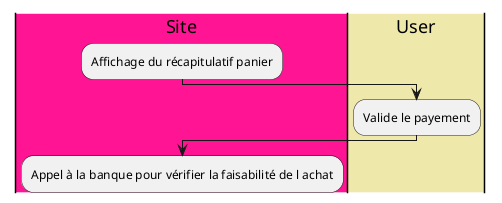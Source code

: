 @startuml Exercice2

|#DeepPink|Site|
:Affichage du récapitulatif panier;

|#PaleGoldenRod|User|
:Valide le payement;

|Site|
:Appel à la banque pour vérifier la faisabilité de l achat;
